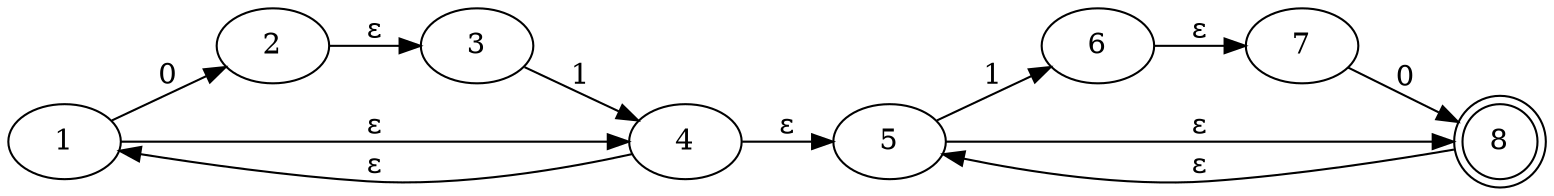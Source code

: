 digraph "(0.1)*.(1.0)*NFA" {
	rankdir=LR
	1 [label=1]
	1 -> 2 [label=0]
	1 -> 4 [label="ε"]
	2 [label=2]
	2 -> 3 [label="ε"]
	3 [label=3]
	3 -> 4 [label=1]
	4 [label=4]
	4 -> 5 [label="ε"]
	4 -> 1 [label="ε"]
	5 [label=5]
	5 -> 6 [label=1]
	5 -> 8 [label="ε"]
	6 [label=6]
	6 -> 7 [label="ε"]
	7 [label=7]
	7 -> 8 [label=0]
	8 [label=8 shape=doublecircle]
	8 -> 5 [label="ε"]
}
